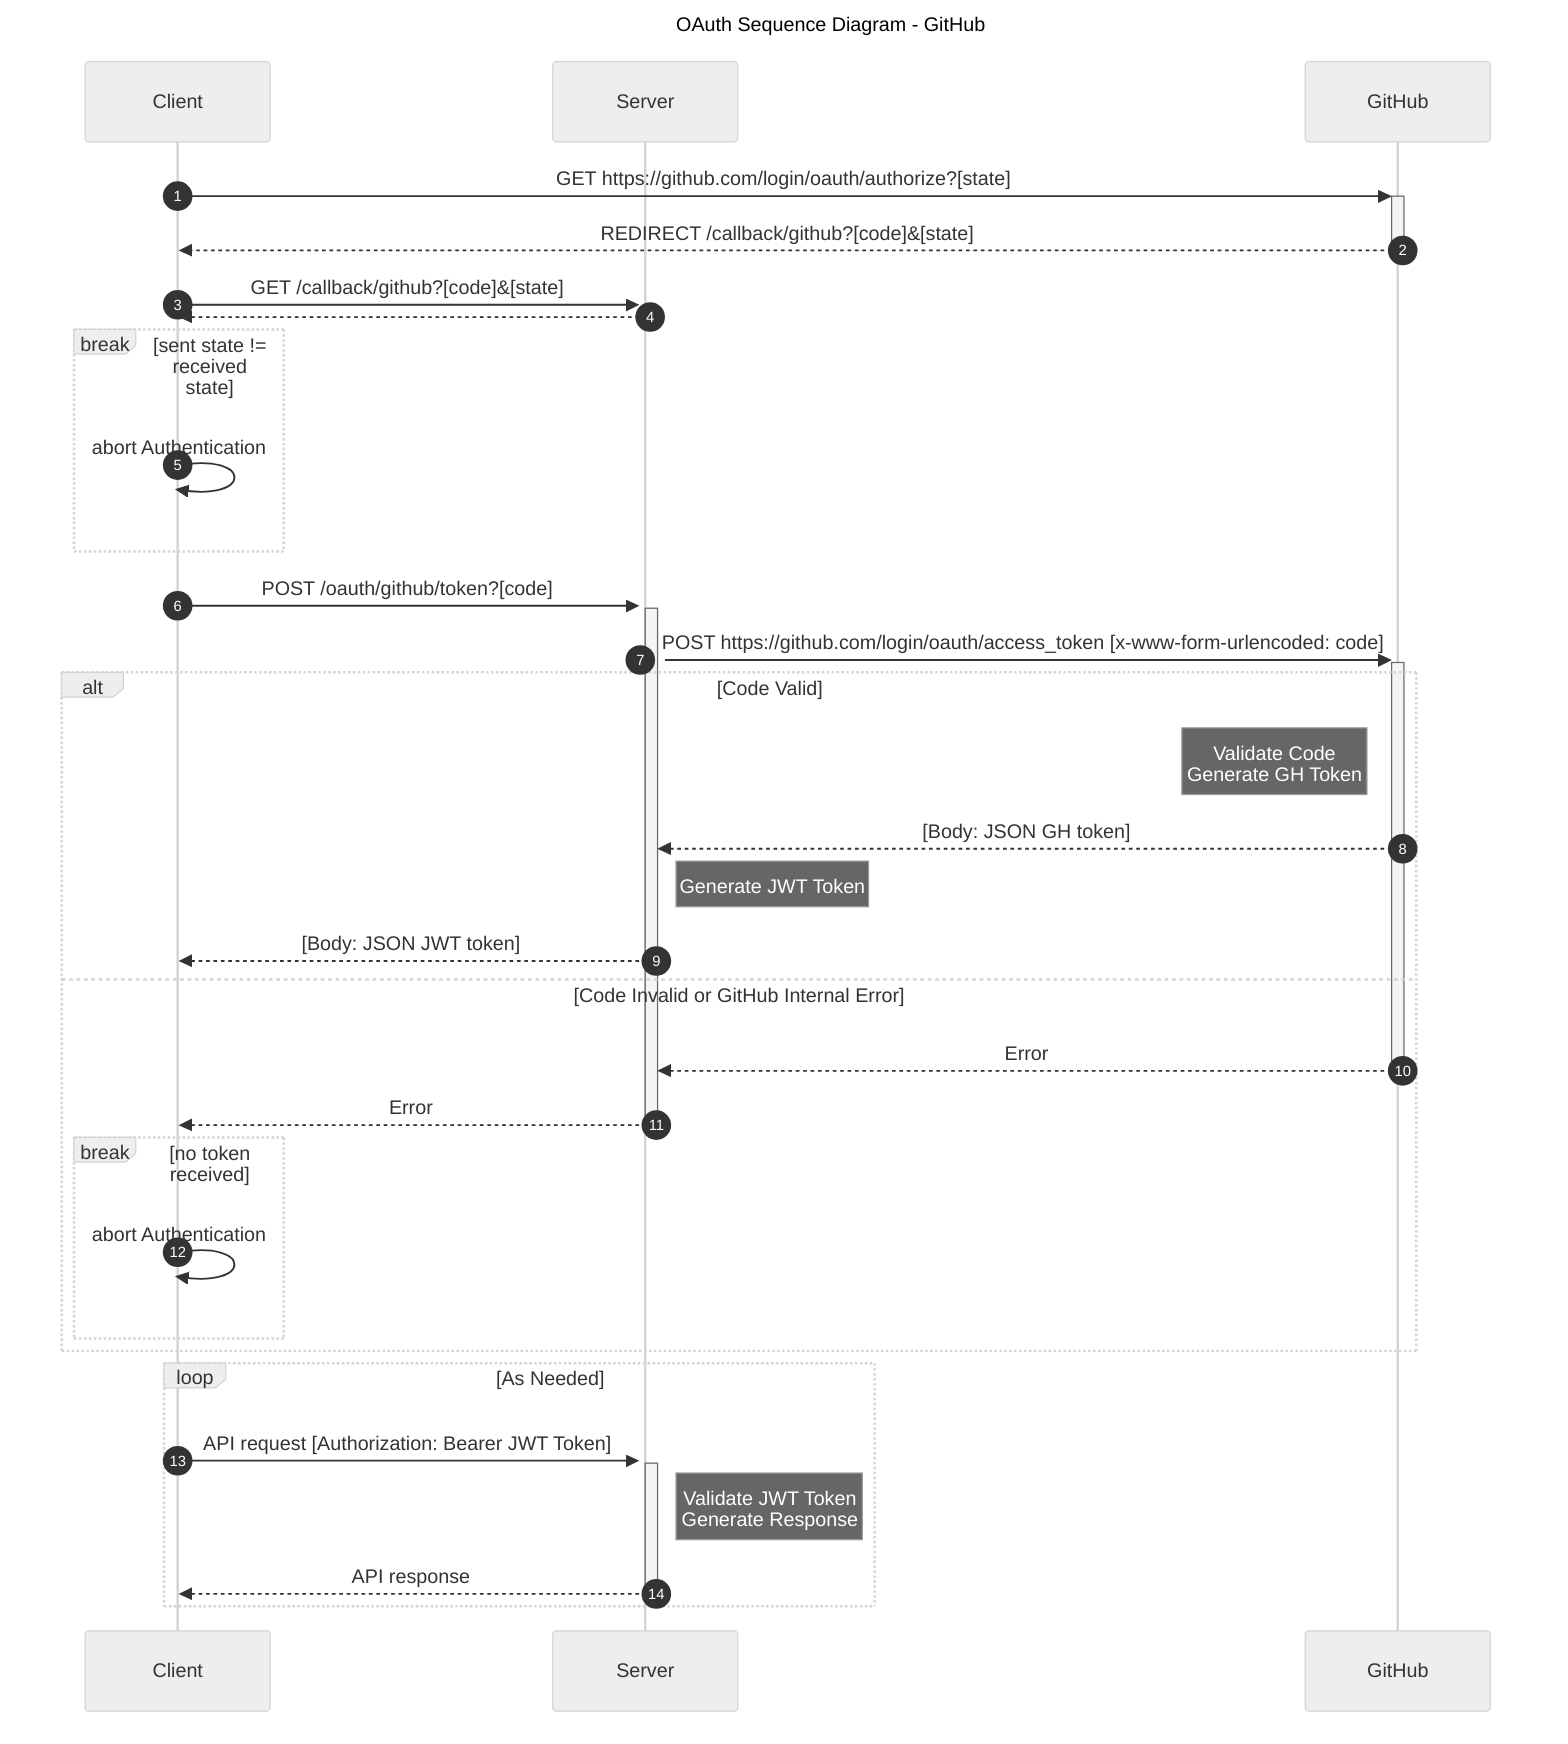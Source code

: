 ---
title: OAuth Sequence Diagram - GitHub
config:
    theme: neutral
---
sequenceDiagram
    autonumber
    participant Client
    participant Server
    participant GitHub
    Client->>+GitHub: GET https://github.com/login/oauth/authorize?[state]
    GitHub-->>-Client: REDIRECT /callback/github?[code]&[state]
    Client->>+Server: GET /callback/github?[code]&[state]    
    Server-->>Client: 
    break sent state != received state
    Client->>Client: abort Authentication
    end
    Client->>+Server: POST /oauth/github/token?[code]
    Server->>+GitHub: POST https://github.com/login/oauth/access_token [x-www-form-urlencoded: code]
    alt Code Valid
    Note left of GitHub: Validate Code<br>Generate GH Token
    GitHub-->>Server: [Body: JSON GH token]
    Note right of Server: Generate JWT Token
    Server-->>Client: [Body: JSON JWT token]
    
    else Code Invalid or GitHub Internal Error
    GitHub-->>-Server: Error
    
    Server-->>-Client: Error
    
    break no token received
    Client->>Client: abort Authentication
    end
    end
    
    loop As Needed
    Client->>+Server: API request [Authorization: Bearer JWT Token]
    Note right of Server: Validate JWT Token<br>Generate Response
    Server-->>-Client: API response
    end